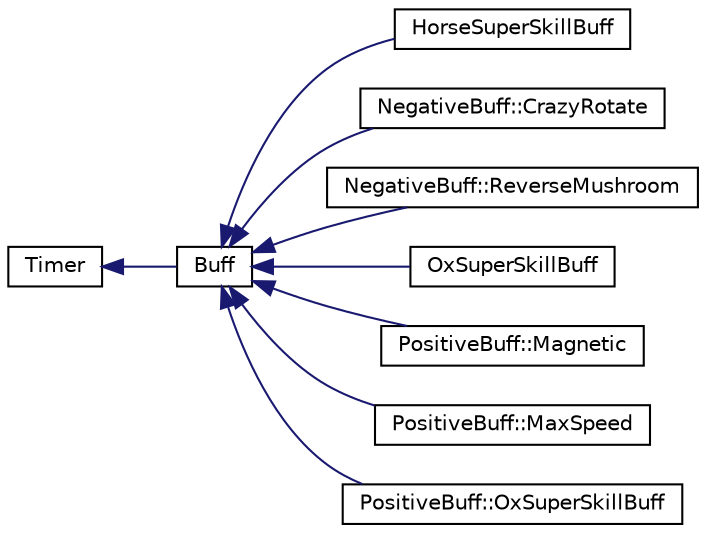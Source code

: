 digraph "Graphical Class Hierarchy"
{
 // LATEX_PDF_SIZE
  edge [fontname="Helvetica",fontsize="10",labelfontname="Helvetica",labelfontsize="10"];
  node [fontname="Helvetica",fontsize="10",shape=record];
  rankdir="LR";
  Node0 [label="Timer",height=0.2,width=0.4,color="black", fillcolor="white", style="filled",URL="$classTimer.html",tooltip="Represents a simple countdown timer."];
  Node0 -> Node1 [dir="back",color="midnightblue",fontsize="10",style="solid",fontname="Helvetica"];
  Node1 [label="Buff",height=0.2,width=0.4,color="black", fillcolor="white", style="filled",URL="$classBuff.html",tooltip="Base class for Buffs, derived from Timer."];
  Node1 -> Node2 [dir="back",color="midnightblue",fontsize="10",style="solid",fontname="Helvetica"];
  Node2 [label="HorseSuperSkillBuff",height=0.2,width=0.4,color="black", fillcolor="white", style="filled",URL="$classHorseSuperSkillBuff.html",tooltip=" "];
  Node1 -> Node3 [dir="back",color="midnightblue",fontsize="10",style="solid",fontname="Helvetica"];
  Node3 [label="NegativeBuff::CrazyRotate",height=0.2,width=0.4,color="black", fillcolor="white", style="filled",URL="$classNegativeBuff_1_1CrazyRotate.html",tooltip="A class representing a crazy rotate negative buff."];
  Node1 -> Node4 [dir="back",color="midnightblue",fontsize="10",style="solid",fontname="Helvetica"];
  Node4 [label="NegativeBuff::ReverseMushroom",height=0.2,width=0.4,color="black", fillcolor="white", style="filled",URL="$classNegativeBuff_1_1ReverseMushroom.html",tooltip="A class representing a reverse mushroom negative buff."];
  Node1 -> Node5 [dir="back",color="midnightblue",fontsize="10",style="solid",fontname="Helvetica"];
  Node5 [label="OxSuperSkillBuff",height=0.2,width=0.4,color="black", fillcolor="white", style="filled",URL="$classOxSuperSkillBuff.html",tooltip=" "];
  Node1 -> Node6 [dir="back",color="midnightblue",fontsize="10",style="solid",fontname="Helvetica"];
  Node6 [label="PositiveBuff::Magnetic",height=0.2,width=0.4,color="black", fillcolor="white", style="filled",URL="$classPositiveBuff_1_1Magnetic.html",tooltip="A class representing a magnetic positive buff."];
  Node1 -> Node7 [dir="back",color="midnightblue",fontsize="10",style="solid",fontname="Helvetica"];
  Node7 [label="PositiveBuff::MaxSpeed",height=0.2,width=0.4,color="black", fillcolor="white", style="filled",URL="$classPositiveBuff_1_1MaxSpeed.html",tooltip="A class representing a maximum speed positive buff."];
  Node1 -> Node8 [dir="back",color="midnightblue",fontsize="10",style="solid",fontname="Helvetica"];
  Node8 [label="PositiveBuff::OxSuperSkillBuff",height=0.2,width=0.4,color="black", fillcolor="white", style="filled",URL="$classPositiveBuff_1_1OxSuperSkillBuff.html",tooltip="A class representing an Ox super skill positive buff."];
}
